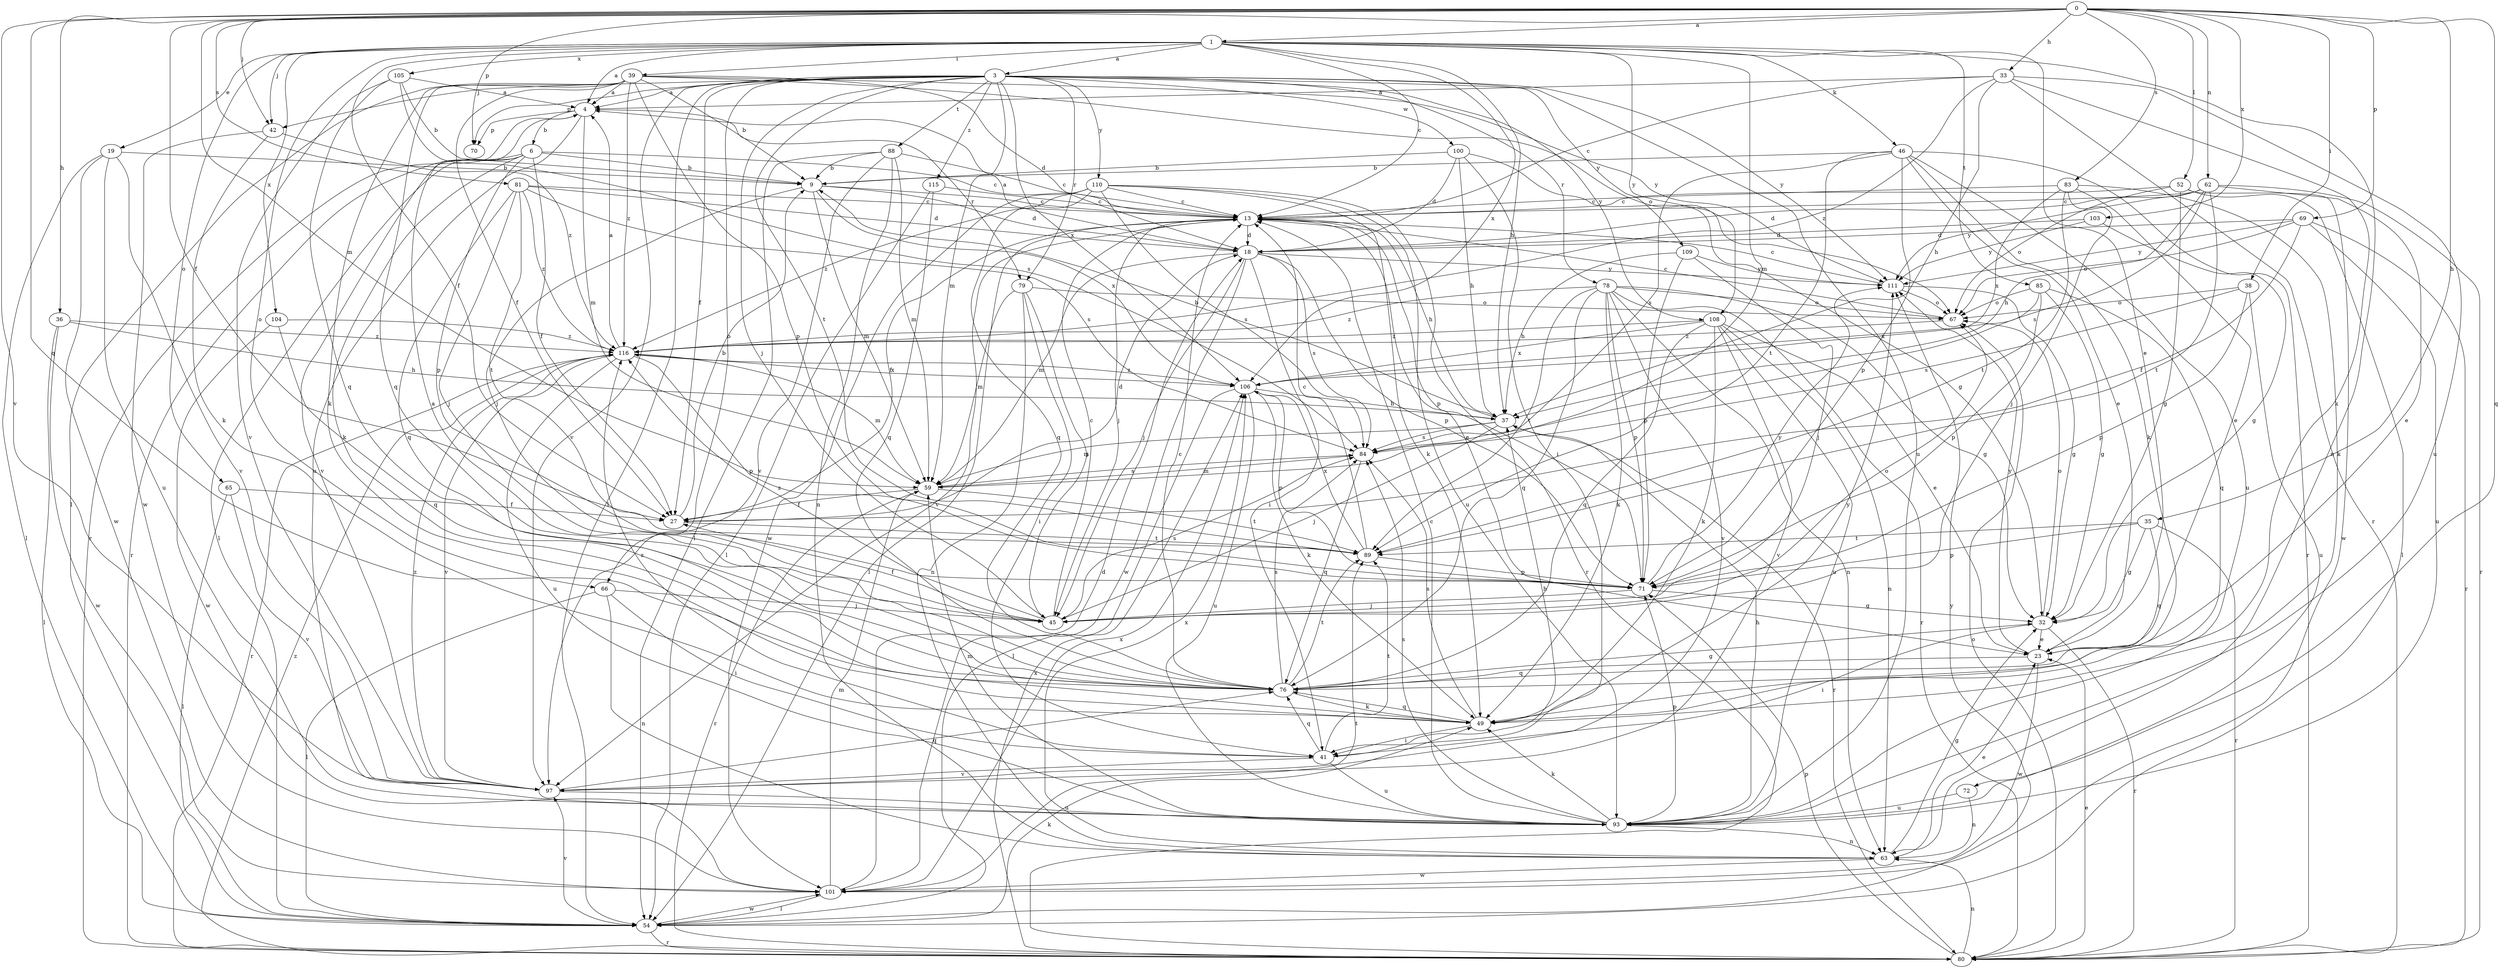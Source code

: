 strict digraph  {
0;
1;
3;
4;
6;
9;
13;
18;
19;
23;
27;
32;
33;
35;
36;
37;
38;
39;
41;
42;
45;
46;
49;
52;
54;
59;
62;
63;
65;
66;
67;
69;
70;
71;
72;
76;
78;
79;
80;
81;
83;
84;
85;
88;
89;
93;
97;
100;
101;
103;
104;
105;
106;
108;
109;
110;
111;
115;
116;
0 -> 1  [label=a];
0 -> 27  [label=f];
0 -> 33  [label=h];
0 -> 35  [label=h];
0 -> 36  [label=h];
0 -> 38  [label=i];
0 -> 42  [label=j];
0 -> 52  [label=l];
0 -> 59  [label=m];
0 -> 62  [label=n];
0 -> 69  [label=p];
0 -> 70  [label=p];
0 -> 72  [label=q];
0 -> 76  [label=q];
0 -> 81  [label=s];
0 -> 83  [label=s];
0 -> 97  [label=v];
0 -> 103  [label=x];
1 -> 3  [label=a];
1 -> 4  [label=a];
1 -> 13  [label=c];
1 -> 19  [label=e];
1 -> 23  [label=e];
1 -> 27  [label=f];
1 -> 37  [label=h];
1 -> 39  [label=i];
1 -> 42  [label=j];
1 -> 46  [label=k];
1 -> 59  [label=m];
1 -> 63  [label=n];
1 -> 65  [label=o];
1 -> 66  [label=o];
1 -> 85  [label=t];
1 -> 104  [label=x];
1 -> 105  [label=x];
1 -> 106  [label=x];
1 -> 108  [label=y];
3 -> 4  [label=a];
3 -> 27  [label=f];
3 -> 42  [label=j];
3 -> 45  [label=j];
3 -> 54  [label=l];
3 -> 59  [label=m];
3 -> 66  [label=o];
3 -> 70  [label=p];
3 -> 78  [label=r];
3 -> 79  [label=r];
3 -> 88  [label=t];
3 -> 89  [label=t];
3 -> 93  [label=u];
3 -> 97  [label=v];
3 -> 100  [label=w];
3 -> 106  [label=x];
3 -> 108  [label=y];
3 -> 109  [label=y];
3 -> 110  [label=y];
3 -> 111  [label=y];
3 -> 115  [label=z];
4 -> 6  [label=b];
4 -> 59  [label=m];
4 -> 70  [label=p];
4 -> 79  [label=r];
4 -> 80  [label=r];
4 -> 93  [label=u];
6 -> 9  [label=b];
6 -> 13  [label=c];
6 -> 27  [label=f];
6 -> 49  [label=k];
6 -> 54  [label=l];
6 -> 71  [label=p];
6 -> 80  [label=r];
6 -> 97  [label=v];
9 -> 13  [label=c];
9 -> 18  [label=d];
9 -> 45  [label=j];
9 -> 59  [label=m];
9 -> 106  [label=x];
13 -> 18  [label=d];
13 -> 23  [label=e];
13 -> 27  [label=f];
13 -> 37  [label=h];
13 -> 45  [label=j];
13 -> 54  [label=l];
13 -> 71  [label=p];
13 -> 97  [label=v];
18 -> 4  [label=a];
18 -> 41  [label=i];
18 -> 45  [label=j];
18 -> 59  [label=m];
18 -> 71  [label=p];
18 -> 84  [label=s];
18 -> 101  [label=w];
18 -> 111  [label=y];
19 -> 9  [label=b];
19 -> 54  [label=l];
19 -> 93  [label=u];
19 -> 97  [label=v];
19 -> 101  [label=w];
23 -> 76  [label=q];
23 -> 101  [label=w];
23 -> 111  [label=y];
27 -> 9  [label=b];
27 -> 18  [label=d];
27 -> 89  [label=t];
32 -> 23  [label=e];
32 -> 41  [label=i];
32 -> 67  [label=o];
32 -> 80  [label=r];
33 -> 4  [label=a];
33 -> 13  [label=c];
33 -> 37  [label=h];
33 -> 49  [label=k];
33 -> 80  [label=r];
33 -> 93  [label=u];
33 -> 116  [label=z];
35 -> 32  [label=g];
35 -> 71  [label=p];
35 -> 76  [label=q];
35 -> 80  [label=r];
35 -> 89  [label=t];
36 -> 37  [label=h];
36 -> 54  [label=l];
36 -> 101  [label=w];
36 -> 116  [label=z];
37 -> 9  [label=b];
37 -> 45  [label=j];
37 -> 59  [label=m];
37 -> 80  [label=r];
37 -> 84  [label=s];
38 -> 67  [label=o];
38 -> 71  [label=p];
38 -> 84  [label=s];
38 -> 93  [label=u];
39 -> 4  [label=a];
39 -> 9  [label=b];
39 -> 18  [label=d];
39 -> 27  [label=f];
39 -> 49  [label=k];
39 -> 54  [label=l];
39 -> 67  [label=o];
39 -> 71  [label=p];
39 -> 76  [label=q];
39 -> 111  [label=y];
39 -> 116  [label=z];
41 -> 37  [label=h];
41 -> 76  [label=q];
41 -> 89  [label=t];
41 -> 93  [label=u];
41 -> 97  [label=v];
41 -> 116  [label=z];
42 -> 49  [label=k];
42 -> 101  [label=w];
42 -> 116  [label=z];
45 -> 13  [label=c];
45 -> 27  [label=f];
45 -> 67  [label=o];
45 -> 84  [label=s];
45 -> 116  [label=z];
46 -> 9  [label=b];
46 -> 23  [label=e];
46 -> 49  [label=k];
46 -> 71  [label=p];
46 -> 80  [label=r];
46 -> 84  [label=s];
46 -> 89  [label=t];
46 -> 93  [label=u];
49 -> 41  [label=i];
49 -> 76  [label=q];
49 -> 84  [label=s];
49 -> 111  [label=y];
52 -> 13  [label=c];
52 -> 32  [label=g];
52 -> 54  [label=l];
52 -> 67  [label=o];
52 -> 101  [label=w];
54 -> 49  [label=k];
54 -> 80  [label=r];
54 -> 97  [label=v];
54 -> 101  [label=w];
54 -> 111  [label=y];
59 -> 27  [label=f];
59 -> 80  [label=r];
59 -> 84  [label=s];
59 -> 89  [label=t];
62 -> 13  [label=c];
62 -> 18  [label=d];
62 -> 23  [label=e];
62 -> 37  [label=h];
62 -> 80  [label=r];
62 -> 84  [label=s];
62 -> 89  [label=t];
62 -> 111  [label=y];
63 -> 23  [label=e];
63 -> 32  [label=g];
63 -> 101  [label=w];
63 -> 106  [label=x];
65 -> 27  [label=f];
65 -> 54  [label=l];
65 -> 97  [label=v];
66 -> 41  [label=i];
66 -> 45  [label=j];
66 -> 54  [label=l];
66 -> 63  [label=n];
67 -> 13  [label=c];
67 -> 116  [label=z];
69 -> 18  [label=d];
69 -> 27  [label=f];
69 -> 67  [label=o];
69 -> 80  [label=r];
69 -> 93  [label=u];
69 -> 111  [label=y];
71 -> 32  [label=g];
71 -> 45  [label=j];
71 -> 111  [label=y];
72 -> 63  [label=n];
72 -> 93  [label=u];
76 -> 4  [label=a];
76 -> 13  [label=c];
76 -> 32  [label=g];
76 -> 49  [label=k];
76 -> 84  [label=s];
76 -> 89  [label=t];
78 -> 32  [label=g];
78 -> 49  [label=k];
78 -> 63  [label=n];
78 -> 67  [label=o];
78 -> 71  [label=p];
78 -> 76  [label=q];
78 -> 80  [label=r];
78 -> 89  [label=t];
78 -> 97  [label=v];
78 -> 116  [label=z];
79 -> 41  [label=i];
79 -> 45  [label=j];
79 -> 59  [label=m];
79 -> 63  [label=n];
79 -> 67  [label=o];
80 -> 23  [label=e];
80 -> 63  [label=n];
80 -> 67  [label=o];
80 -> 71  [label=p];
80 -> 106  [label=x];
80 -> 116  [label=z];
81 -> 13  [label=c];
81 -> 18  [label=d];
81 -> 45  [label=j];
81 -> 76  [label=q];
81 -> 84  [label=s];
81 -> 89  [label=t];
81 -> 116  [label=z];
83 -> 13  [label=c];
83 -> 23  [label=e];
83 -> 45  [label=j];
83 -> 49  [label=k];
83 -> 89  [label=t];
83 -> 106  [label=x];
84 -> 59  [label=m];
84 -> 76  [label=q];
85 -> 32  [label=g];
85 -> 67  [label=o];
85 -> 71  [label=p];
85 -> 76  [label=q];
85 -> 106  [label=x];
88 -> 9  [label=b];
88 -> 13  [label=c];
88 -> 54  [label=l];
88 -> 59  [label=m];
88 -> 63  [label=n];
88 -> 97  [label=v];
89 -> 13  [label=c];
89 -> 71  [label=p];
89 -> 106  [label=x];
93 -> 13  [label=c];
93 -> 37  [label=h];
93 -> 49  [label=k];
93 -> 59  [label=m];
93 -> 63  [label=n];
93 -> 71  [label=p];
93 -> 84  [label=s];
97 -> 76  [label=q];
97 -> 93  [label=u];
97 -> 116  [label=z];
100 -> 9  [label=b];
100 -> 18  [label=d];
100 -> 32  [label=g];
100 -> 37  [label=h];
100 -> 41  [label=i];
101 -> 18  [label=d];
101 -> 54  [label=l];
101 -> 59  [label=m];
101 -> 89  [label=t];
101 -> 106  [label=x];
103 -> 18  [label=d];
103 -> 32  [label=g];
103 -> 111  [label=y];
104 -> 76  [label=q];
104 -> 101  [label=w];
104 -> 116  [label=z];
105 -> 4  [label=a];
105 -> 9  [label=b];
105 -> 76  [label=q];
105 -> 84  [label=s];
105 -> 97  [label=v];
106 -> 37  [label=h];
106 -> 49  [label=k];
106 -> 54  [label=l];
106 -> 71  [label=p];
106 -> 93  [label=u];
106 -> 116  [label=z];
108 -> 23  [label=e];
108 -> 49  [label=k];
108 -> 63  [label=n];
108 -> 76  [label=q];
108 -> 93  [label=u];
108 -> 97  [label=v];
108 -> 106  [label=x];
108 -> 116  [label=z];
109 -> 37  [label=h];
109 -> 45  [label=j];
109 -> 71  [label=p];
109 -> 111  [label=y];
110 -> 13  [label=c];
110 -> 49  [label=k];
110 -> 76  [label=q];
110 -> 80  [label=r];
110 -> 84  [label=s];
110 -> 93  [label=u];
110 -> 101  [label=w];
110 -> 116  [label=z];
111 -> 13  [label=c];
111 -> 32  [label=g];
111 -> 67  [label=o];
115 -> 13  [label=c];
115 -> 54  [label=l];
115 -> 76  [label=q];
116 -> 4  [label=a];
116 -> 59  [label=m];
116 -> 71  [label=p];
116 -> 80  [label=r];
116 -> 93  [label=u];
116 -> 97  [label=v];
116 -> 106  [label=x];
}
